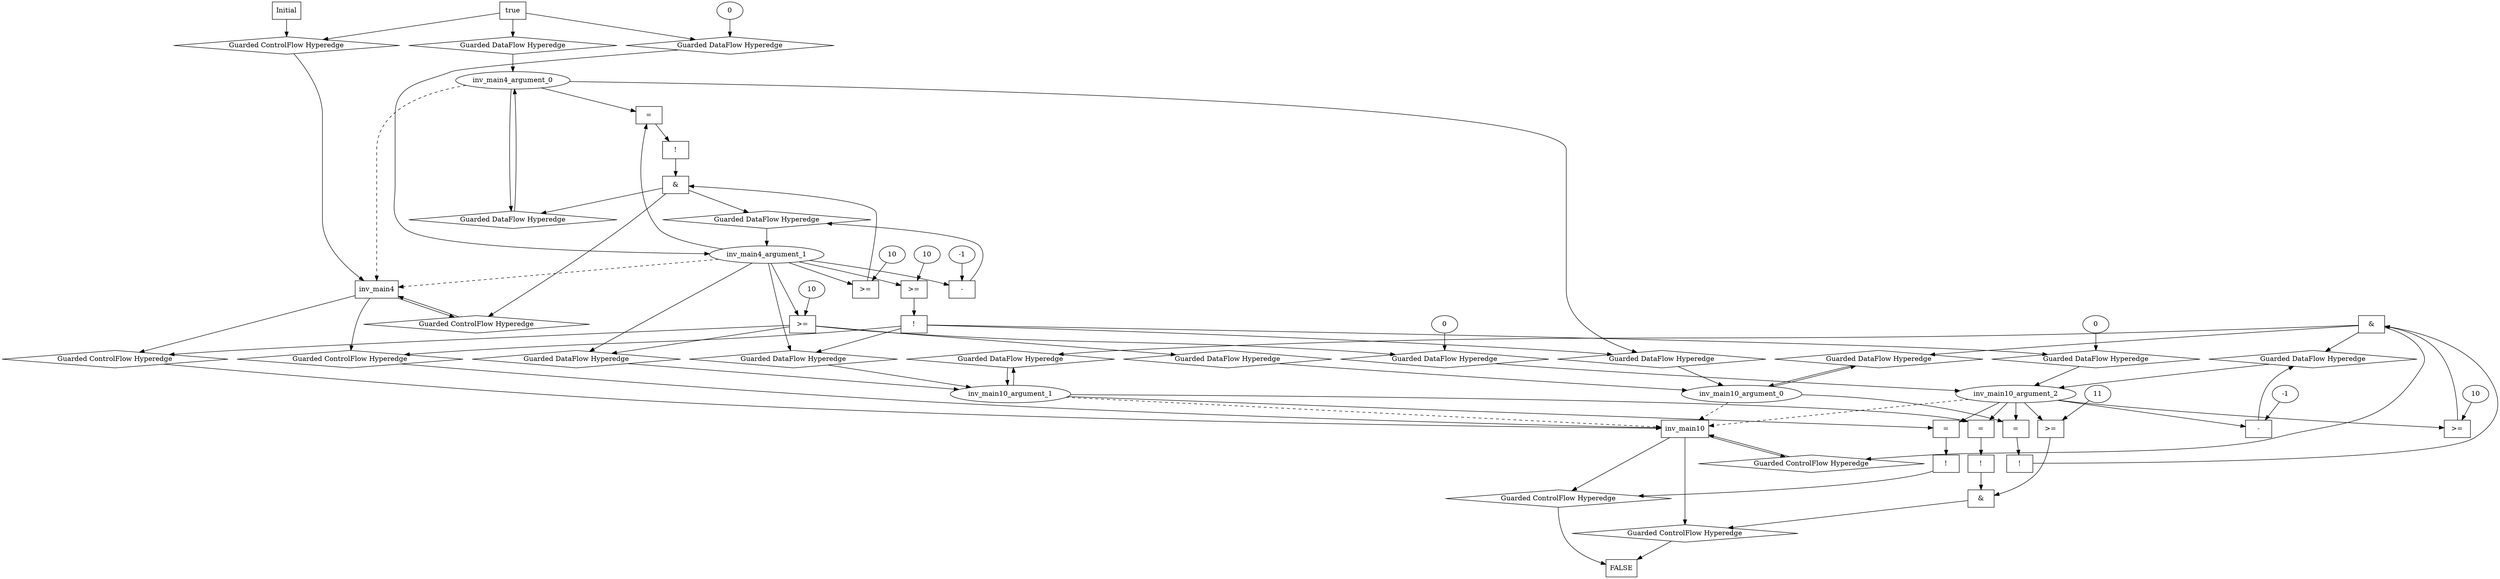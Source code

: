 digraph dag {
inv_main10 [label="inv_main10" shape="rect"];
inv_main4 [label="inv_main4" shape="rect"];
FALSE [label="FALSE" shape="rect"];
Initial [label="Initial" shape="rect"];
ControlFowHyperEdge_0 [label="Guarded ControlFlow Hyperedge" shape="diamond"];
Initial -> ControlFowHyperEdge_0[label=""]
ControlFowHyperEdge_0 -> inv_main4[label=""]
ControlFowHyperEdge_1 [label="Guarded ControlFlow Hyperedge" shape="diamond"];
inv_main10 -> ControlFowHyperEdge_1[label=""]
ControlFowHyperEdge_1 -> inv_main10[label=""]
ControlFowHyperEdge_2 [label="Guarded ControlFlow Hyperedge" shape="diamond"];
inv_main4 -> ControlFowHyperEdge_2[label=""]
ControlFowHyperEdge_2 -> inv_main4[label=""]
ControlFowHyperEdge_3 [label="Guarded ControlFlow Hyperedge" shape="diamond"];
inv_main4 -> ControlFowHyperEdge_3[label=""]
ControlFowHyperEdge_3 -> inv_main10[label=""]
ControlFowHyperEdge_4 [label="Guarded ControlFlow Hyperedge" shape="diamond"];
inv_main4 -> ControlFowHyperEdge_4[label=""]
ControlFowHyperEdge_4 -> inv_main10[label=""]
ControlFowHyperEdge_5 [label="Guarded ControlFlow Hyperedge" shape="diamond"];
inv_main10 -> ControlFowHyperEdge_5[label=""]
ControlFowHyperEdge_5 -> FALSE[label=""]
ControlFowHyperEdge_6 [label="Guarded ControlFlow Hyperedge" shape="diamond"];
inv_main10 -> ControlFowHyperEdge_6[label=""]
ControlFowHyperEdge_6 -> FALSE[label=""]
inv_main4_argument_0 [label="inv_main4_argument_0" shape="oval"];
inv_main4_argument_0 -> inv_main4[label="" style="dashed"]
inv_main4_argument_1 [label="inv_main4_argument_1" shape="oval"];
inv_main4_argument_1 -> inv_main4[label="" style="dashed"]
inv_main10_argument_0 [label="inv_main10_argument_0" shape="oval"];
inv_main10_argument_0 -> inv_main10[label="" style="dashed"]
inv_main10_argument_1 [label="inv_main10_argument_1" shape="oval"];
inv_main10_argument_1 -> inv_main10[label="" style="dashed"]
inv_main10_argument_2 [label="inv_main10_argument_2" shape="oval"];
inv_main10_argument_2 -> inv_main10[label="" style="dashed"]

true_0 [label="true" shape="rect"];
true_0->ControlFowHyperEdge_0 [label=""];
xxxinv_main4___Initial_0xxxdataFlow_0_node_0 [label="0"];

xxxinv_main4___Initial_0xxxdataFlow_0_node_0->DataFowHyperEdge_0_inv_main4_argument_1 [label=""];
xxxinv_main10___inv_main10_1xxx_and [label="&" shape="rect"];
xxxinv_main10___inv_main10_1xxxguard_0_node_0 [label=">=" shape="rect"];
xxxinv_main10___inv_main10_1xxxguard_0_node_1 [label="10"];
xxxinv_main10___inv_main10_1xxxguard_0_node_1->xxxinv_main10___inv_main10_1xxxguard_0_node_0
inv_main10_argument_2->xxxinv_main10___inv_main10_1xxxguard_0_node_0

xxxinv_main10___inv_main10_1xxxguard_0_node_0->xxxinv_main10___inv_main10_1xxx_and [label=""];
xxxinv_main10___inv_main10_1xxxguard1_node_0 [label="!" shape="rect"];
xxxinv_main10___inv_main10_1xxxguard1_node_1 [label="=" shape="rect"];
xxxinv_main10___inv_main10_1xxxguard1_node_1->xxxinv_main10___inv_main10_1xxxguard1_node_0
inv_main10_argument_2->xxxinv_main10___inv_main10_1xxxguard1_node_1
inv_main10_argument_0->xxxinv_main10___inv_main10_1xxxguard1_node_1

xxxinv_main10___inv_main10_1xxxguard1_node_0->xxxinv_main10___inv_main10_1xxx_and [label=""];
xxxinv_main10___inv_main10_1xxx_and->ControlFowHyperEdge_1 [label=""];
xxxinv_main10___inv_main10_1xxxdataFlow_0_node_0 [label="-" shape="rect"];
xxxinv_main10___inv_main10_1xxxdataFlow_0_node_2 [label="-1"];
inv_main10_argument_2->xxxinv_main10___inv_main10_1xxxdataFlow_0_node_0
xxxinv_main10___inv_main10_1xxxdataFlow_0_node_2->xxxinv_main10___inv_main10_1xxxdataFlow_0_node_0

xxxinv_main10___inv_main10_1xxxdataFlow_0_node_0->DataFowHyperEdge_1_inv_main10_argument_2 [label=""];
xxxinv_main4___inv_main4_2xxx_and [label="&" shape="rect"];
xxxinv_main4___inv_main4_2xxxguard_0_node_0 [label="!" shape="rect"];
xxxinv_main4___inv_main4_2xxxguard_0_node_1 [label="=" shape="rect"];
xxxinv_main4___inv_main4_2xxxguard_0_node_1->xxxinv_main4___inv_main4_2xxxguard_0_node_0
inv_main4_argument_1->xxxinv_main4___inv_main4_2xxxguard_0_node_1
inv_main4_argument_0->xxxinv_main4___inv_main4_2xxxguard_0_node_1

xxxinv_main4___inv_main4_2xxxguard_0_node_0->xxxinv_main4___inv_main4_2xxx_and [label=""];
xxxinv_main4___inv_main4_2xxxguard1_node_0 [label=">=" shape="rect"];
xxxinv_main4___inv_main4_2xxxguard1_node_1 [label="10"];
xxxinv_main4___inv_main4_2xxxguard1_node_1->xxxinv_main4___inv_main4_2xxxguard1_node_0
inv_main4_argument_1->xxxinv_main4___inv_main4_2xxxguard1_node_0

xxxinv_main4___inv_main4_2xxxguard1_node_0->xxxinv_main4___inv_main4_2xxx_and [label=""];
xxxinv_main4___inv_main4_2xxx_and->ControlFowHyperEdge_2 [label=""];
xxxinv_main4___inv_main4_2xxxdataFlow_0_node_0 [label="-" shape="rect"];
xxxinv_main4___inv_main4_2xxxdataFlow_0_node_2 [label="-1"];
inv_main4_argument_1->xxxinv_main4___inv_main4_2xxxdataFlow_0_node_0
xxxinv_main4___inv_main4_2xxxdataFlow_0_node_2->xxxinv_main4___inv_main4_2xxxdataFlow_0_node_0

xxxinv_main4___inv_main4_2xxxdataFlow_0_node_0->DataFowHyperEdge_2_inv_main4_argument_1 [label=""];
xxxinv_main10___inv_main4_3xxxguard_0_node_0 [label="!" shape="rect"];
xxxinv_main10___inv_main4_3xxxguard_0_node_1 [label=">=" shape="rect"];
xxxinv_main10___inv_main4_3xxxguard_0_node_2 [label="10"];
xxxinv_main10___inv_main4_3xxxguard_0_node_1->xxxinv_main10___inv_main4_3xxxguard_0_node_0
xxxinv_main10___inv_main4_3xxxguard_0_node_2->xxxinv_main10___inv_main4_3xxxguard_0_node_1
inv_main4_argument_1->xxxinv_main10___inv_main4_3xxxguard_0_node_1

xxxinv_main10___inv_main4_3xxxguard_0_node_0->ControlFowHyperEdge_3 [label=""];
xxxinv_main10___inv_main4_3xxxdataFlow_0_node_0 [label="0"];

xxxinv_main10___inv_main4_3xxxdataFlow_0_node_0->DataFowHyperEdge_3_inv_main10_argument_2 [label=""];
xxxinv_main10___inv_main4_4xxxguard_0_node_0 [label=">=" shape="rect"];
xxxinv_main10___inv_main4_4xxxguard_0_node_1 [label="10"];
xxxinv_main10___inv_main4_4xxxguard_0_node_1->xxxinv_main10___inv_main4_4xxxguard_0_node_0
inv_main4_argument_1->xxxinv_main10___inv_main4_4xxxguard_0_node_0

xxxinv_main10___inv_main4_4xxxguard_0_node_0->ControlFowHyperEdge_4 [label=""];

inv_main4_argument_1->DataFowHyperEdge_4_inv_main10_argument_1 [label=""];
xxxinv_main10___inv_main4_4xxxdataFlow1_node_0 [label="0"];

xxxinv_main10___inv_main4_4xxxdataFlow1_node_0->DataFowHyperEdge_4_inv_main10_argument_2 [label=""];
xxxFALSE___inv_main10_5xxxguard_0_node_0 [label="!" shape="rect"];
xxxFALSE___inv_main10_5xxxguard_0_node_1 [label="=" shape="rect"];
xxxFALSE___inv_main10_5xxxguard_0_node_1->xxxFALSE___inv_main10_5xxxguard_0_node_0
inv_main10_argument_2->xxxFALSE___inv_main10_5xxxguard_0_node_1
inv_main10_argument_1->xxxFALSE___inv_main10_5xxxguard_0_node_1

xxxFALSE___inv_main10_5xxxguard_0_node_0->ControlFowHyperEdge_5 [label=""];
xxxFALSE___inv_main10_6xxx_and [label="&" shape="rect"];
xxxFALSE___inv_main10_6xxxguard_0_node_0 [label="!" shape="rect"];
xxxFALSE___inv_main10_6xxxguard_0_node_1 [label="=" shape="rect"];
xxxFALSE___inv_main10_6xxxguard_0_node_1->xxxFALSE___inv_main10_6xxxguard_0_node_0
inv_main10_argument_2->xxxFALSE___inv_main10_6xxxguard_0_node_1
inv_main10_argument_1->xxxFALSE___inv_main10_6xxxguard_0_node_1

xxxFALSE___inv_main10_6xxxguard_0_node_0->xxxFALSE___inv_main10_6xxx_and [label=""];
xxxFALSE___inv_main10_6xxxguard1_node_0 [label=">=" shape="rect"];
xxxFALSE___inv_main10_6xxxguard1_node_2 [label="11"];
inv_main10_argument_2->xxxFALSE___inv_main10_6xxxguard1_node_0
xxxFALSE___inv_main10_6xxxguard1_node_2->xxxFALSE___inv_main10_6xxxguard1_node_0

xxxFALSE___inv_main10_6xxxguard1_node_0->xxxFALSE___inv_main10_6xxx_and [label=""];
xxxFALSE___inv_main10_6xxx_and->ControlFowHyperEdge_6 [label=""];
DataFowHyperEdge_0_inv_main4_argument_0 [label="Guarded DataFlow Hyperedge" shape="diamond"];
DataFowHyperEdge_0_inv_main4_argument_0 -> inv_main4_argument_0[label=""]
true_0->DataFowHyperEdge_0_inv_main4_argument_0 [label=""];
DataFowHyperEdge_0_inv_main4_argument_1 [label="Guarded DataFlow Hyperedge" shape="diamond"];
DataFowHyperEdge_0_inv_main4_argument_1 -> inv_main4_argument_1[label=""]
true_0->DataFowHyperEdge_0_inv_main4_argument_1 [label=""];
DataFowHyperEdge_1_inv_main10_argument_0 [label="Guarded DataFlow Hyperedge" shape="diamond"];
DataFowHyperEdge_1_inv_main10_argument_0 -> inv_main10_argument_0[label=""]
xxxinv_main10___inv_main10_1xxx_and -> DataFowHyperEdge_1_inv_main10_argument_0[label=""]
DataFowHyperEdge_1_inv_main10_argument_1 [label="Guarded DataFlow Hyperedge" shape="diamond"];
DataFowHyperEdge_1_inv_main10_argument_1 -> inv_main10_argument_1[label=""]
xxxinv_main10___inv_main10_1xxx_and -> DataFowHyperEdge_1_inv_main10_argument_1[label=""]
DataFowHyperEdge_1_inv_main10_argument_2 [label="Guarded DataFlow Hyperedge" shape="diamond"];
DataFowHyperEdge_1_inv_main10_argument_2 -> inv_main10_argument_2[label=""]
xxxinv_main10___inv_main10_1xxx_and -> DataFowHyperEdge_1_inv_main10_argument_2[label=""]
DataFowHyperEdge_2_inv_main4_argument_0 [label="Guarded DataFlow Hyperedge" shape="diamond"];
DataFowHyperEdge_2_inv_main4_argument_0 -> inv_main4_argument_0[label=""]
xxxinv_main4___inv_main4_2xxx_and -> DataFowHyperEdge_2_inv_main4_argument_0[label=""]
DataFowHyperEdge_2_inv_main4_argument_1 [label="Guarded DataFlow Hyperedge" shape="diamond"];
DataFowHyperEdge_2_inv_main4_argument_1 -> inv_main4_argument_1[label=""]
xxxinv_main4___inv_main4_2xxx_and -> DataFowHyperEdge_2_inv_main4_argument_1[label=""]
DataFowHyperEdge_3_inv_main10_argument_0 [label="Guarded DataFlow Hyperedge" shape="diamond"];
DataFowHyperEdge_3_inv_main10_argument_0 -> inv_main10_argument_0[label=""]
xxxinv_main10___inv_main4_3xxxguard_0_node_0 -> DataFowHyperEdge_3_inv_main10_argument_0[label=""]
DataFowHyperEdge_3_inv_main10_argument_1 [label="Guarded DataFlow Hyperedge" shape="diamond"];
DataFowHyperEdge_3_inv_main10_argument_1 -> inv_main10_argument_1[label=""]
xxxinv_main10___inv_main4_3xxxguard_0_node_0 -> DataFowHyperEdge_3_inv_main10_argument_1[label=""]
DataFowHyperEdge_3_inv_main10_argument_2 [label="Guarded DataFlow Hyperedge" shape="diamond"];
DataFowHyperEdge_3_inv_main10_argument_2 -> inv_main10_argument_2[label=""]
xxxinv_main10___inv_main4_3xxxguard_0_node_0 -> DataFowHyperEdge_3_inv_main10_argument_2[label=""]
DataFowHyperEdge_4_inv_main10_argument_0 [label="Guarded DataFlow Hyperedge" shape="diamond"];
DataFowHyperEdge_4_inv_main10_argument_0 -> inv_main10_argument_0[label=""]
xxxinv_main10___inv_main4_4xxxguard_0_node_0 -> DataFowHyperEdge_4_inv_main10_argument_0[label=""]
DataFowHyperEdge_4_inv_main10_argument_1 [label="Guarded DataFlow Hyperedge" shape="diamond"];
DataFowHyperEdge_4_inv_main10_argument_1 -> inv_main10_argument_1[label=""]
xxxinv_main10___inv_main4_4xxxguard_0_node_0 -> DataFowHyperEdge_4_inv_main10_argument_1[label=""]
DataFowHyperEdge_4_inv_main10_argument_2 [label="Guarded DataFlow Hyperedge" shape="diamond"];
DataFowHyperEdge_4_inv_main10_argument_2 -> inv_main10_argument_2[label=""]
xxxinv_main10___inv_main4_4xxxguard_0_node_0 -> DataFowHyperEdge_4_inv_main10_argument_2[label=""]
inv_main10_argument_0 -> DataFowHyperEdge_1_inv_main10_argument_0[label=""]
inv_main10_argument_1 -> DataFowHyperEdge_1_inv_main10_argument_1[label=""]
inv_main4_argument_0 -> DataFowHyperEdge_2_inv_main4_argument_0[label=""]
inv_main4_argument_0 -> DataFowHyperEdge_3_inv_main10_argument_0[label=""]
inv_main4_argument_1 -> DataFowHyperEdge_3_inv_main10_argument_1[label=""]
}
